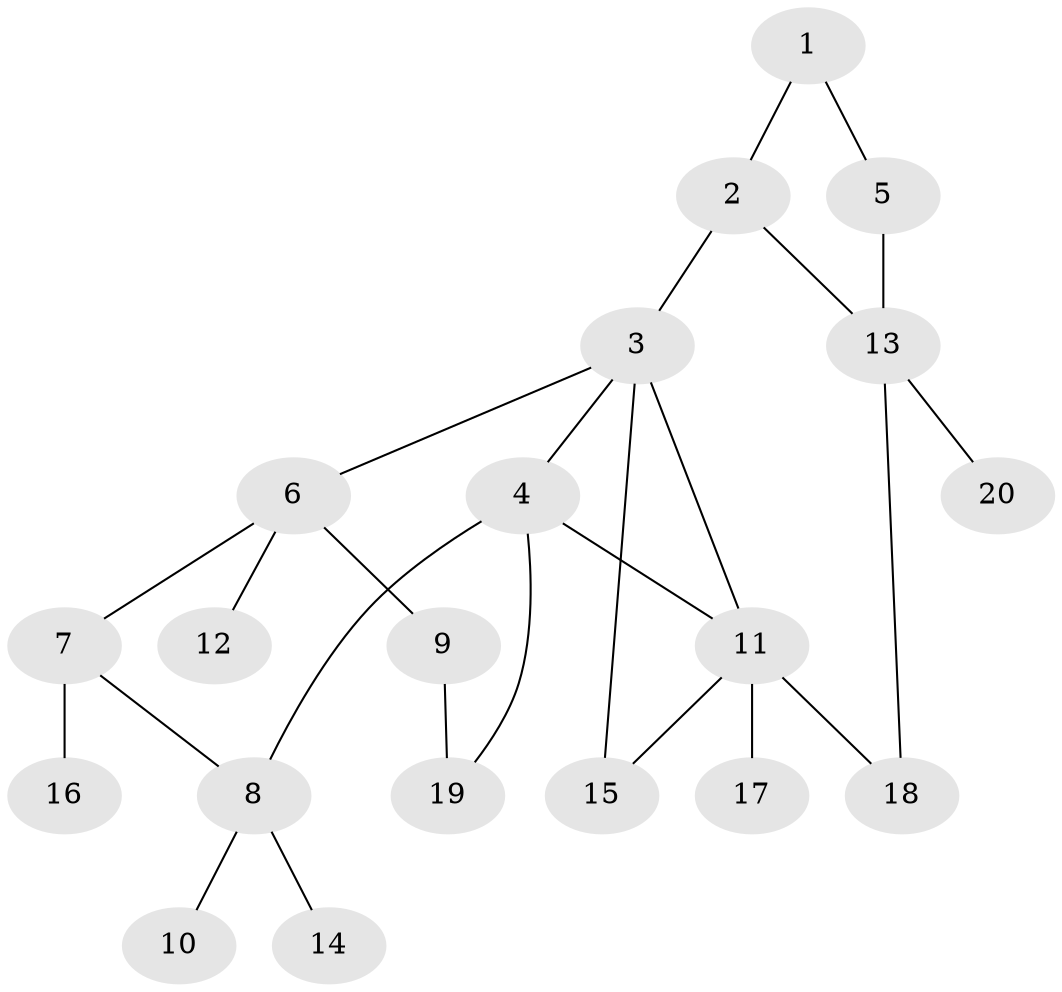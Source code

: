 // Generated by graph-tools (version 1.1) at 2025/46/02/15/25 05:46:28]
// undirected, 20 vertices, 25 edges
graph export_dot {
graph [start="1"]
  node [color=gray90,style=filled];
  1;
  2;
  3;
  4;
  5;
  6;
  7;
  8;
  9;
  10;
  11;
  12;
  13;
  14;
  15;
  16;
  17;
  18;
  19;
  20;
  1 -- 2;
  1 -- 5;
  2 -- 3;
  2 -- 13;
  3 -- 4;
  3 -- 6;
  3 -- 11;
  3 -- 15;
  4 -- 11;
  4 -- 8;
  4 -- 19;
  5 -- 13;
  6 -- 7;
  6 -- 9;
  6 -- 12;
  7 -- 8;
  7 -- 16;
  8 -- 10;
  8 -- 14;
  9 -- 19;
  11 -- 17;
  11 -- 18;
  11 -- 15;
  13 -- 20;
  13 -- 18;
}
